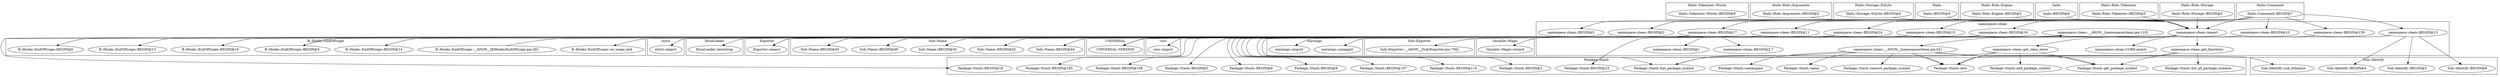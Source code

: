 digraph {
graph [overlap=false]
subgraph cluster_Hailo_Tokenizer_Words {
	label="Hailo::Tokenizer::Words";
	"Hailo::Tokenizer::Words::BEGIN@9";
}
subgraph cluster_Sub_Exporter {
	label="Sub::Exporter";
	"Sub::Exporter::__ANON__[Sub/Exporter.pm:756]";
}
subgraph cluster_DynaLoader {
	label="DynaLoader";
	"DynaLoader::bootstrap";
}
subgraph cluster_warnings {
	label="warnings";
	"warnings::unimport";
	"warnings::import";
}
subgraph cluster_vars {
	label="vars";
	"vars::import";
}
subgraph cluster_Sub_Identify {
	label="Sub::Identify";
	"Sub::Identify::BEGIN@3";
	"Sub::Identify::sub_fullname";
	"Sub::Identify::BEGIN@6";
	"Sub::Identify::BEGIN@4";
}
subgraph cluster_strict {
	label="strict";
	"strict::import";
}
subgraph cluster_Variable_Magic {
	label="Variable::Magic";
	"Variable::Magic::wizard";
}
subgraph cluster_Hailo_Role_Arguments {
	label="Hailo::Role::Arguments";
	"Hailo::Role::Arguments::BEGIN@5";
}
subgraph cluster_Package_Stash {
	label="Package::Stash";
	"Package::Stash::BEGIN@10";
	"Package::Stash::BEGIN@18";
	"Package::Stash::get_package_symbol";
	"Package::Stash::BEGIN@9";
	"Package::Stash::BEGIN@107";
	"Package::Stash::name";
	"Package::Stash::list_all_package_symbols";
	"Package::Stash::BEGIN@115";
	"Package::Stash::has_package_symbol";
	"Package::Stash::remove_package_symbol";
	"Package::Stash::new";
	"Package::Stash::BEGIN@2";
	"Package::Stash::add_package_symbol";
	"Package::Stash::BEGIN@185";
	"Package::Stash::BEGIN@108";
	"Package::Stash::BEGIN@5";
	"Package::Stash::BEGIN@6";
	"Package::Stash::namespace";
}
subgraph cluster_Exporter {
	label="Exporter";
	"Exporter::import";
}
subgraph cluster_B_Hooks_EndOfScope {
	label="B::Hooks::EndOfScope";
	"B::Hooks::EndOfScope::BEGIN@16";
	"B::Hooks::EndOfScope::BEGIN@13";
	"B::Hooks::EndOfScope::BEGIN@8";
	"B::Hooks::EndOfScope::BEGIN@14";
	"B::Hooks::EndOfScope::BEGIN@5";
	"B::Hooks::EndOfScope::on_scope_end";
	"B::Hooks::EndOfScope::__ANON__[B/Hooks/EndOfScope.pm:26]";
}
subgraph cluster_Hailo_Storage_SQLite {
	label="Hailo::Storage::SQLite";
	"Hailo::Storage::SQLite::BEGIN@6";
}
subgraph cluster_Sub_Name {
	label="Sub::Name";
	"Sub::Name::BEGIN@45";
	"Sub::Name::BEGIN@44";
	"Sub::Name::BEGIN@42";
	"Sub::Name::BEGIN@50";
	"Sub::Name::BEGIN@49";
}
subgraph cluster_Hailo {
	label="Hailo";
	"Hailo::BEGIN@9";
}
subgraph cluster_UNIVERSAL {
	label="UNIVERSAL";
	"UNIVERSAL::VERSION";
}
subgraph cluster_Hailo_Role_Engine {
	label="Hailo::Role::Engine";
	"Hailo::Role::Engine::BEGIN@5";
}
subgraph cluster_hailo {
	label="hailo";
	"hailo::BEGIN@9";
}
subgraph cluster_Hailo_Role_Tokenizer {
	label="Hailo::Role::Tokenizer";
	"Hailo::Role::Tokenizer::BEGIN@5";
}
subgraph cluster_namespace_clean {
	label="namespace::clean";
	"namespace::clean::__ANON__[namespace/clean.pm:52]";
	"namespace::clean::BEGIN@11";
	"namespace::clean::BEGIN@14";
	"namespace::clean::get_functions";
	"namespace::clean::BEGIN@13";
	"namespace::clean::BEGIN@16";
	"namespace::clean::BEGIN@10";
	"namespace::clean::BEGIN@1";
	"namespace::clean::BEGIN@2";
	"namespace::clean::BEGIN@5";
	"namespace::clean::BEGIN@2.7";
	"namespace::clean::get_class_store";
	"namespace::clean::BEGIN@17";
	"namespace::clean::BEGIN@159";
	"namespace::clean::BEGIN@15";
	"namespace::clean::import";
	"namespace::clean::CORE:match";
	"namespace::clean::__ANON__[namespace/clean.pm:110]";
}
subgraph cluster_Hailo_Role_Storage {
	label="Hailo::Role::Storage";
	"Hailo::Role::Storage::BEGIN@5";
}
subgraph cluster_Hailo_Command {
	label="Hailo::Command";
	"Hailo::Command::BEGIN@7";
}
"Hailo::Command::BEGIN@7" -> "namespace::clean::BEGIN@13";
"Hailo::Command::BEGIN@7" -> "namespace::clean::BEGIN@2";
"namespace::clean::__ANON__[namespace/clean.pm:52]" -> "Package::Stash::new";
"namespace::clean::import" -> "Package::Stash::new";
"namespace::clean::get_class_store" -> "Package::Stash::new";
"namespace::clean::get_functions" -> "Package::Stash::new";
"namespace::clean::__ANON__[namespace/clean.pm:52]" -> "Sub::Identify::sub_fullname";
"namespace::clean::BEGIN@159" -> "warnings::unimport";
"namespace::clean::BEGIN@14" -> "Exporter::import";
"namespace::clean::BEGIN@15" -> "Exporter::import";
"Hailo::Command::BEGIN@7" -> "namespace::clean::BEGIN@159";
"namespace::clean::BEGIN@16" -> "Package::Stash::BEGIN@5";
"namespace::clean::BEGIN@15" -> "Sub::Identify::BEGIN@6";
"namespace::clean::BEGIN@14" -> "DynaLoader::bootstrap";
"namespace::clean::BEGIN@16" -> "Package::Stash::BEGIN@10";
"namespace::clean::BEGIN@17" -> "Sub::Exporter::__ANON__[Sub/Exporter.pm:756]";
"namespace::clean::BEGIN@17" -> "B::Hooks::EndOfScope::BEGIN@8";
"Hailo::Command::BEGIN@7" -> "namespace::clean::BEGIN@16";
"namespace::clean::BEGIN@17" -> "namespace::clean::BEGIN@2.7";
"namespace::clean::BEGIN@17" -> "Variable::Magic::wizard";
"namespace::clean::import" -> "namespace::clean::get_class_store";
"namespace::clean::import" -> "B::Hooks::EndOfScope::on_scope_end";
"namespace::clean::BEGIN@16" -> "Package::Stash::BEGIN@2";
"Hailo::Command::BEGIN@7" -> "namespace::clean::BEGIN@15";
"namespace::clean::BEGIN@16" -> "Package::Stash::BEGIN@108";
"namespace::clean::import" -> "namespace::clean::CORE:match";
"B::Hooks::EndOfScope::__ANON__[B/Hooks/EndOfScope.pm:26]" -> "namespace::clean::__ANON__[namespace/clean.pm:110]";
"namespace::clean::__ANON__[namespace/clean.pm:110]" -> "namespace::clean::__ANON__[namespace/clean.pm:52]";
"namespace::clean::__ANON__[namespace/clean.pm:52]" -> "Package::Stash::name";
"namespace::clean::get_functions" -> "Package::Stash::list_all_package_symbols";
"Hailo::Command::BEGIN@7" -> "namespace::clean::BEGIN@17";
"namespace::clean::BEGIN@17" -> "B::Hooks::EndOfScope::BEGIN@13";
"namespace::clean::BEGIN@14" -> "Sub::Name::BEGIN@44";
"namespace::clean::__ANON__[namespace/clean.pm:52]" -> "Package::Stash::namespace";
"namespace::clean::BEGIN@15" -> "Sub::Identify::BEGIN@3";
"namespace::clean::BEGIN@16" -> "Package::Stash::BEGIN@18";
"namespace::clean::BEGIN@14" -> "Sub::Name::BEGIN@49";
"Hailo::Command::BEGIN@7" -> "namespace::clean::BEGIN@10";
"namespace::clean::BEGIN@14" -> "Sub::Name::BEGIN@42";
"Hailo::Command::BEGIN@7" -> "namespace::clean::BEGIN@5";
"namespace::clean::BEGIN@14" -> "Sub::Name::BEGIN@50";
"Hailo::Command::BEGIN@7" -> "namespace::clean::BEGIN@11";
"Hailo::Command::BEGIN@7" -> "namespace::clean::BEGIN@14";
"namespace::clean::BEGIN@16" -> "Package::Stash::BEGIN@185";
"namespace::clean::BEGIN@16" -> "Package::Stash::BEGIN@107";
"namespace::clean::BEGIN@17" -> "namespace::clean::BEGIN@1";
"namespace::clean::BEGIN@16" -> "Package::Stash::BEGIN@115";
"namespace::clean::__ANON__[namespace/clean.pm:52]" -> "Package::Stash::remove_package_symbol";
"namespace::clean::BEGIN@10" -> "warnings::import";
"namespace::clean::BEGIN@16" -> "Package::Stash::BEGIN@6";
"namespace::clean::__ANON__[namespace/clean.pm:52]" -> "Package::Stash::get_package_symbol";
"namespace::clean::get_class_store" -> "Package::Stash::get_package_symbol";
"namespace::clean::get_functions" -> "Package::Stash::get_package_symbol";
"namespace::clean::BEGIN@16" -> "Package::Stash::BEGIN@9";
"namespace::clean::BEGIN@13" -> "vars::import";
"namespace::clean::get_class_store" -> "Package::Stash::add_package_symbol";
"namespace::clean::BEGIN@17" -> "B::Hooks::EndOfScope::BEGIN@16";
"namespace::clean::import" -> "namespace::clean::get_functions";
"namespace::clean::BEGIN@17" -> "B::Hooks::EndOfScope::BEGIN@5";
"namespace::clean::__ANON__[namespace/clean.pm:52]" -> "Package::Stash::has_package_symbol";
"namespace::clean::import" -> "Package::Stash::has_package_symbol";
"namespace::clean::get_class_store" -> "Package::Stash::has_package_symbol";
"namespace::clean::BEGIN@14" -> "Sub::Name::BEGIN@45";
"namespace::clean::BEGIN@17" -> "B::Hooks::EndOfScope::BEGIN@14";
"Hailo::Role::Storage::BEGIN@5" -> "namespace::clean::import";
"Hailo::Role::Arguments::BEGIN@5" -> "namespace::clean::import";
"Hailo::Role::Tokenizer::BEGIN@5" -> "namespace::clean::import";
"Hailo::Role::Engine::BEGIN@5" -> "namespace::clean::import";
"Hailo::Storage::SQLite::BEGIN@6" -> "namespace::clean::import";
"Hailo::Tokenizer::Words::BEGIN@9" -> "namespace::clean::import";
"hailo::BEGIN@9" -> "namespace::clean::import";
"Hailo::BEGIN@9" -> "namespace::clean::import";
"Hailo::Command::BEGIN@7" -> "namespace::clean::import";
"namespace::clean::BEGIN@14" -> "UNIVERSAL::VERSION";
"namespace::clean::BEGIN@17" -> "UNIVERSAL::VERSION";
"namespace::clean::BEGIN@15" -> "UNIVERSAL::VERSION";
"namespace::clean::BEGIN@16" -> "UNIVERSAL::VERSION";
"namespace::clean::BEGIN@11" -> "strict::import";
"namespace::clean::BEGIN@15" -> "Sub::Identify::BEGIN@4";
}
